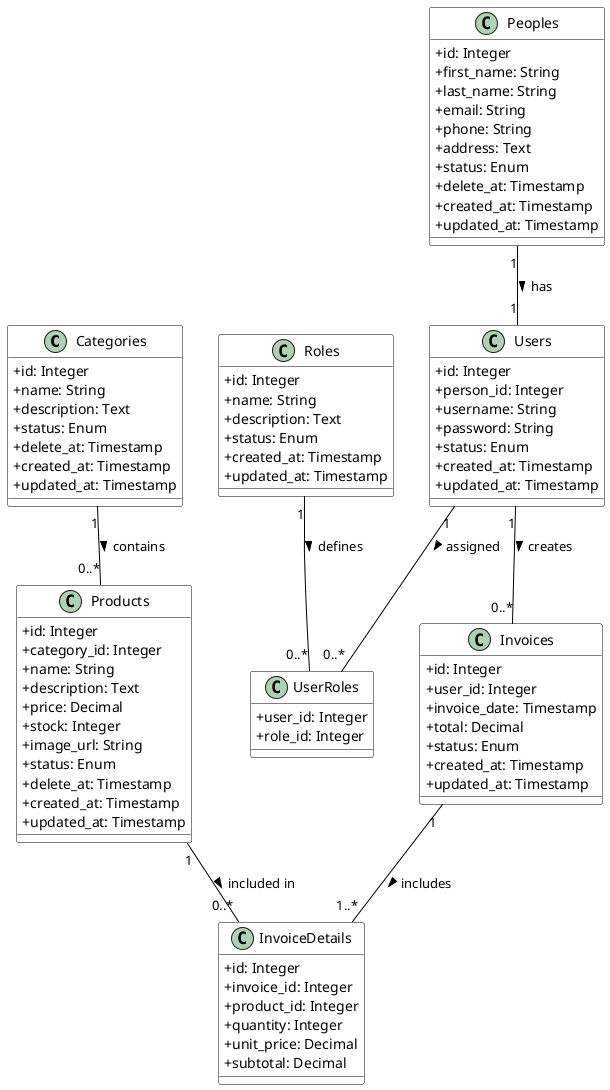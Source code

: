 @startuml

' Estilos
skinparam classAttributeIconSize 0
skinparam class {
    BackgroundColor White
    ArrowColor Black
    BorderColor Black
}

' Entidades principales
class Categories {
    +id: Integer
    +name: String
    +description: Text
    +status: Enum
    +delete_at: Timestamp
    +created_at: Timestamp
    +updated_at: Timestamp
}

class Products {
    +id: Integer
    +category_id: Integer
    +name: String
    +description: Text
    +price: Decimal
    +stock: Integer
    +image_url: String
    +status: Enum
    +delete_at: Timestamp
    +created_at: Timestamp
    +updated_at: Timestamp
}

class Roles {
    +id: Integer
    +name: String
    +description: Text
    +status: Enum
    +created_at: Timestamp
    +updated_at: Timestamp
}

class Peoples {
    +id: Integer
    +first_name: String
    +last_name: String
    +email: String
    +phone: String
    +address: Text
    +status: Enum
    +delete_at: Timestamp
    +created_at: Timestamp
    +updated_at: Timestamp
}

class Users {
    +id: Integer
    +person_id: Integer
    +username: String
    +password: String
    +status: Enum
    +created_at: Timestamp
    +updated_at: Timestamp
}

class UserRoles {
    +user_id: Integer
    +role_id: Integer
}

class Invoices {
    +id: Integer
    +user_id: Integer
    +invoice_date: Timestamp
    +total: Decimal
    +status: Enum
    +created_at: Timestamp
    +updated_at: Timestamp
}

class InvoiceDetails {
    +id: Integer
    +invoice_id: Integer
    +product_id: Integer
    +quantity: Integer
    +unit_price: Decimal
    +subtotal: Decimal
}

' Relaciones
Categories "1" -- "0..*" Products : contains >
Peoples "1" -- "1" Users : has >
Users "1" -- "0..*" Invoices : creates >
Users "1" -- "0..*" UserRoles : assigned >
Roles "1" -- "0..*" UserRoles : defines >
Invoices "1" -- "1..*" InvoiceDetails : includes >
Products "1" -- "0..*" InvoiceDetails : included in >

@enduml
